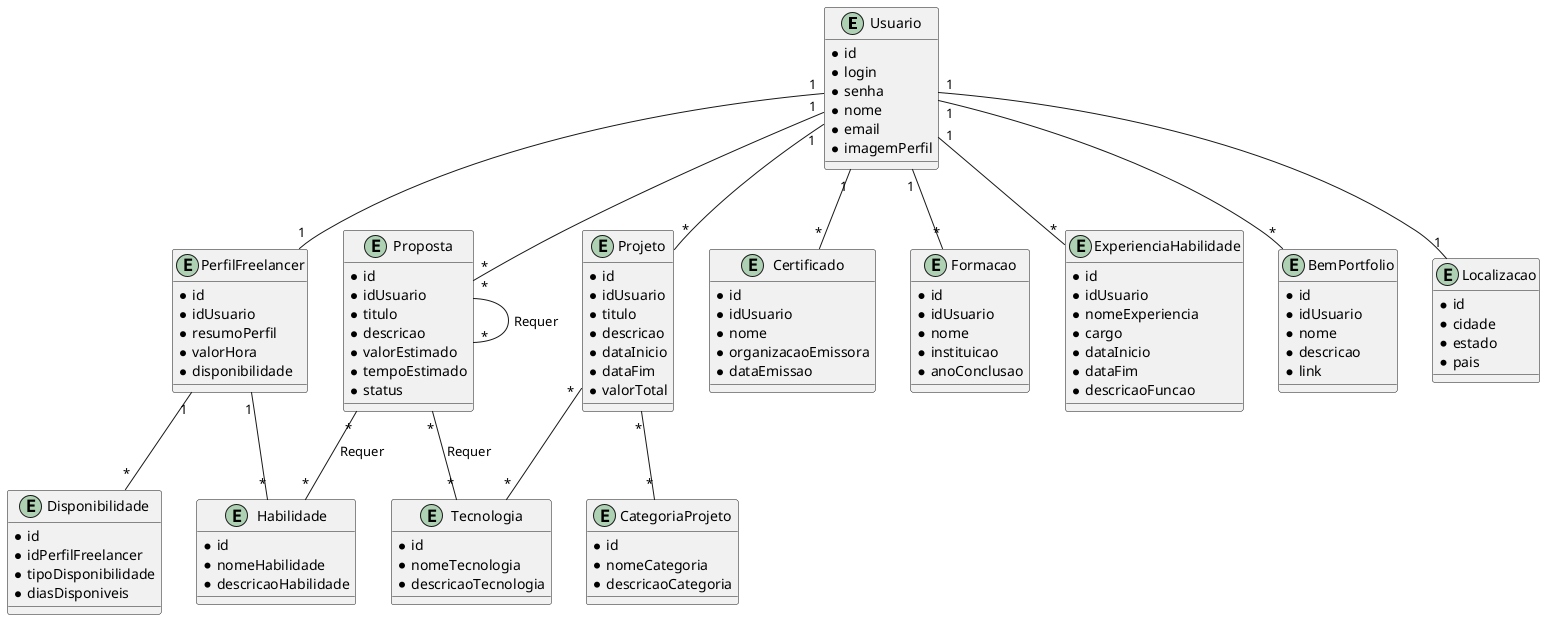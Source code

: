 @startuml logic model

entity Usuario {
  * id
  * login
  * senha
  * nome
  * email
  * imagemPerfil
}

entity PerfilFreelancer {
  * id
  * idUsuario
  * resumoPerfil
  * valorHora
  * disponibilidade
}

entity Certificado {
  * id
  * idUsuario
  * nome
  * organizacaoEmissora
  * dataEmissao
}

entity Formacao {
  * id
  * idUsuario
  * nome
  * instituicao
  * anoConclusao
}

entity ExperienciaHabilidade {
  * id
  * idUsuario
  * nomeExperiencia
  * cargo
  * dataInicio
  * dataFim
  * descricaoFuncao
}

entity BemPortfolio {
  * id
  * idUsuario
  * nome
  * descricao
  * link
}

entity Localizacao {
  * id
  * cidade
  * estado
  * pais
}

entity Proposta {
  * id
  * idUsuario
  * titulo
  * descricao
  * valorEstimado
  * tempoEstimado
  * status
}

entity Projeto {
  * id
  * idUsuario
  * titulo
  * descricao
  * dataInicio
  * dataFim
  * valorTotal
}

entity Tecnologia {
  * id
  * nomeTecnologia
  * descricaoTecnologia
}

entity CategoriaProjeto {
  * id
  * nomeCategoria
  * descricaoCategoria
}

entity Habilidade {
  * id
  * nomeHabilidade
  * descricaoHabilidade
}

entity Disponibilidade {
  * id
  * idPerfilFreelancer
  * tipoDisponibilidade
  * diasDisponiveis
}

Usuario "1" -- "1" PerfilFreelancer
Usuario "1" -- "*" Certificado
Usuario "1" -- "*" Formacao
Usuario "1" -- "*" ExperienciaHabilidade
Usuario "1" -- "*" BemPortfolio
Usuario "1" -- "1" Localizacao
Usuario "1" -- "*" Proposta
Usuario "1" -- "*" Projeto
PerfilFreelancer "1" -- "*" Habilidade
PerfilFreelancer "1" -- "*" Disponibilidade
Proposta "*" -- "*" Tecnologia : Requer
Proposta "*" -- "*" Habilidade : Requer
Proposta "*" -- "*" Proposta : Requer
Projeto "*" -- "*" Tecnologia
Projeto "*" -- "*" CategoriaProjeto

@enduml